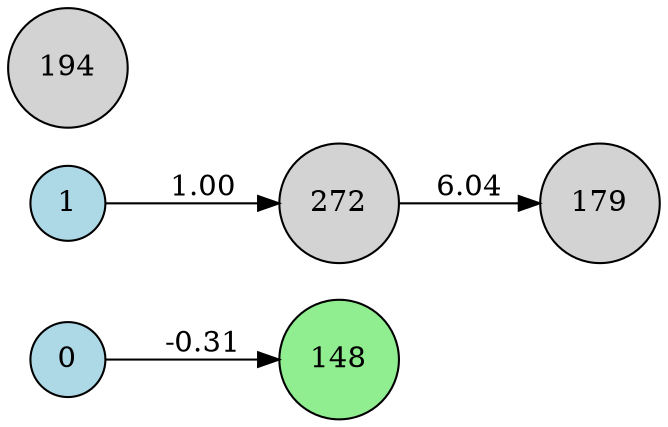 digraph neat {
  rankdir=LR;
  node [shape=circle];
  node0 [label="0", style=filled, fillcolor=lightblue];
  node1 [label="1", style=filled, fillcolor=lightblue];
  node148 [label="148", style=filled, fillcolor=lightgreen];
  node179 [label="179", style=filled, fillcolor=lightgray];
  node194 [label="194", style=filled, fillcolor=lightgray];
  node272 [label="272", style=filled, fillcolor=lightgray];
  node0 -> node148 [label="-0.31"];
  node1 -> node272 [label="1.00"];
  node272 -> node179 [label="6.04"];
}
